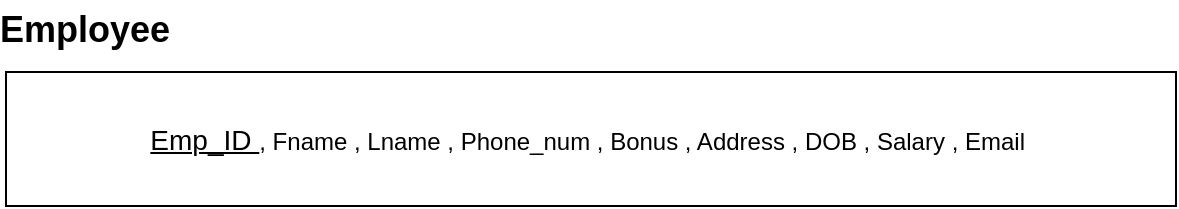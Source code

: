 <mxfile version="25.0.1">
  <diagram name="Page-1" id="vj93wLl-G3wx-1J5ryOs">
    <mxGraphModel dx="2098" dy="1345" grid="0" gridSize="10" guides="1" tooltips="1" connect="1" arrows="1" fold="1" page="0" pageScale="1" pageWidth="850" pageHeight="1100" math="0" shadow="0">
      <root>
        <mxCell id="0" />
        <mxCell id="1" parent="0" />
        <mxCell id="4OSnW97A3lsd2mWk9ZeH-1" value="&lt;u&gt;&lt;font style=&quot;font-size: 14px;&quot;&gt;Emp_ID &lt;/font&gt;&lt;/u&gt;, Fname , Lname , Phone_num , Bonus , Address , DOB , Salary , Email&amp;nbsp;" style="rounded=0;whiteSpace=wrap;html=1;" vertex="1" parent="1">
          <mxGeometry x="-142" y="-171" width="585" height="67" as="geometry" />
        </mxCell>
        <mxCell id="4OSnW97A3lsd2mWk9ZeH-2" value="&lt;b&gt;&lt;font style=&quot;font-size: 18px;&quot;&gt;Employee&lt;/font&gt;&lt;/b&gt;" style="text;html=1;align=center;verticalAlign=middle;whiteSpace=wrap;rounded=0;fontSize=16;" vertex="1" parent="1">
          <mxGeometry x="-145" y="-207" width="85" height="30" as="geometry" />
        </mxCell>
      </root>
    </mxGraphModel>
  </diagram>
</mxfile>
